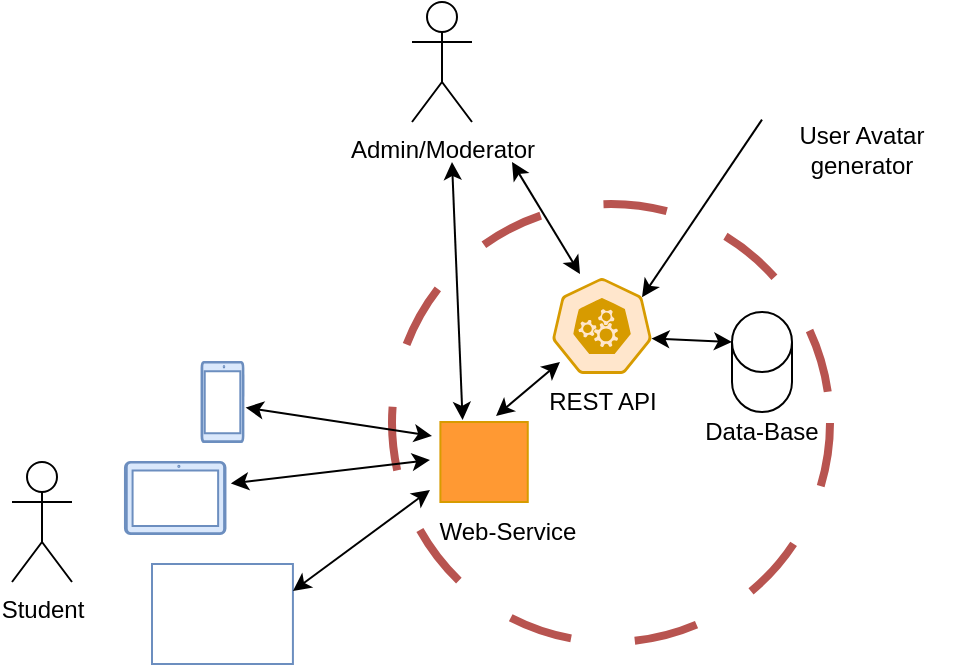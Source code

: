 <mxfile version="27.1.1">
  <diagram name="Seite-1" id="qpaN8l1QQHcvE5YasgWY">
    <mxGraphModel dx="974" dy="530" grid="1" gridSize="10" guides="1" tooltips="1" connect="1" arrows="1" fold="1" page="1" pageScale="1" pageWidth="827" pageHeight="1169" math="0" shadow="0">
      <root>
        <mxCell id="0" />
        <mxCell id="1" parent="0" />
        <mxCell id="wndlcSt03WUYDhiBYr0m-3" value="" style="ellipse;whiteSpace=wrap;html=1;aspect=fixed;dashed=1;dashPattern=8 8;fillColor=none;strokeColor=#b85450;strokeWidth=4;" vertex="1" parent="1">
          <mxGeometry x="310" y="151" width="219" height="219" as="geometry" />
        </mxCell>
        <mxCell id="wndlcSt03WUYDhiBYr0m-4" value="" style="shape=cylinder3;whiteSpace=wrap;html=1;boundedLbl=1;backgroundOutline=1;size=15;" vertex="1" parent="1">
          <mxGeometry x="480" y="205" width="30" height="50" as="geometry" />
        </mxCell>
        <mxCell id="wndlcSt03WUYDhiBYr0m-39" style="rounded=0;orthogonalLoop=1;jettySize=auto;html=1;exitX=0.9;exitY=0.2;exitDx=0;exitDy=0;exitPerimeter=0;entryX=0;entryY=0;entryDx=0;entryDy=0;endArrow=none;startFill=1;startArrow=classic;" edge="1" parent="1" source="wndlcSt03WUYDhiBYr0m-9" target="wndlcSt03WUYDhiBYr0m-37">
          <mxGeometry relative="1" as="geometry" />
        </mxCell>
        <mxCell id="wndlcSt03WUYDhiBYr0m-9" value="REST API" style="aspect=fixed;sketch=0;html=1;dashed=0;whitespace=wrap;verticalLabelPosition=bottom;verticalAlign=top;fillColor=#ffe6cc;strokeColor=#d79b00;points=[[0.005,0.63,0],[0.1,0.2,0],[0.9,0.2,0],[0.5,0,0],[0.995,0.63,0],[0.72,0.99,0],[0.5,1,0],[0.28,0.99,0]];shape=mxgraph.kubernetes.icon2;prIcon=api" vertex="1" parent="1">
          <mxGeometry x="390" y="188" width="50" height="48" as="geometry" />
        </mxCell>
        <mxCell id="wndlcSt03WUYDhiBYr0m-12" value="" style="group;fillColor=none;strokeColor=none;" vertex="1" connectable="0" parent="1">
          <mxGeometry x="310" y="260" width="90.2" height="71" as="geometry" />
        </mxCell>
        <mxCell id="wndlcSt03WUYDhiBYr0m-10" value="&lt;div&gt;&lt;br&gt;&lt;/div&gt;&lt;div&gt;&lt;br&gt;&lt;/div&gt;&lt;div&gt;&lt;br&gt;&lt;/div&gt;&lt;div&gt;&lt;br&gt;&lt;/div&gt;&lt;div&gt;&lt;br&gt;&lt;/div&gt;" style="points=[];aspect=fixed;html=1;align=center;shadow=0;dashed=0;fillColor=#FF9933;strokeColor=#d79b00;shape=mxgraph.alibaba_cloud.cwh_cloud_web_hosting;" vertex="1" parent="wndlcSt03WUYDhiBYr0m-12">
          <mxGeometry x="24.2" width="43.68" height="40" as="geometry" />
        </mxCell>
        <mxCell id="wndlcSt03WUYDhiBYr0m-11" value="Web-Service" style="text;html=1;align=center;verticalAlign=middle;whiteSpace=wrap;rounded=0;" vertex="1" parent="wndlcSt03WUYDhiBYr0m-12">
          <mxGeometry x="13" y="40" width="90.2" height="30" as="geometry" />
        </mxCell>
        <mxCell id="wndlcSt03WUYDhiBYr0m-14" value="" style="verticalLabelPosition=bottom;verticalAlign=top;html=1;shadow=0;dashed=0;strokeWidth=1;shape=mxgraph.android.tab2;strokeColor=#6c8ebf;direction=north;fillColor=#dae8fc;" vertex="1" parent="1">
          <mxGeometry x="176.48" y="280" width="50.25" height="36" as="geometry" />
        </mxCell>
        <mxCell id="wndlcSt03WUYDhiBYr0m-15" value="" style="verticalLabelPosition=bottom;verticalAlign=top;html=1;shadow=0;dashed=0;strokeWidth=1;shape=mxgraph.android.tab2;strokeColor=#6c8ebf;direction=north;fillColor=#dae8fc;" vertex="1" parent="1">
          <mxGeometry x="214.78" y="230" width="20.91" height="40" as="geometry" />
        </mxCell>
        <mxCell id="wndlcSt03WUYDhiBYr0m-18" value="" style="shape=mxgraph.networks2.icon;aspect=fixed;fillColor=none;strokeColor=#6c8ebf;network2IconShadow=1;network2bgFillColor=none;network2Icon=mxgraph.networks2.pc;network2IconYOffset=-0.059;network2IconW=1.0;network2IconH=0.71;" vertex="1" parent="1">
          <mxGeometry x="190" y="331" width="70.46" height="50" as="geometry" />
        </mxCell>
        <mxCell id="wndlcSt03WUYDhiBYr0m-20" value="Data-Base" style="text;html=1;align=center;verticalAlign=middle;whiteSpace=wrap;rounded=0;" vertex="1" parent="1">
          <mxGeometry x="465" y="250" width="60" height="30" as="geometry" />
        </mxCell>
        <mxCell id="wndlcSt03WUYDhiBYr0m-26" value="Student" style="shape=umlActor;verticalLabelPosition=bottom;verticalAlign=top;html=1;outlineConnect=0;" vertex="1" parent="1">
          <mxGeometry x="120" y="280" width="30" height="60" as="geometry" />
        </mxCell>
        <mxCell id="wndlcSt03WUYDhiBYr0m-27" value="Admin/Moderator" style="shape=umlActor;verticalLabelPosition=bottom;verticalAlign=top;html=1;outlineConnect=0;" vertex="1" parent="1">
          <mxGeometry x="320" y="50" width="30" height="60" as="geometry" />
        </mxCell>
        <mxCell id="wndlcSt03WUYDhiBYr0m-29" value="" style="endArrow=classic;startArrow=classic;html=1;rounded=0;" edge="1" parent="1">
          <mxGeometry width="50" height="50" relative="1" as="geometry">
            <mxPoint x="394" y="230" as="sourcePoint" />
            <mxPoint x="362" y="257" as="targetPoint" />
          </mxGeometry>
        </mxCell>
        <mxCell id="wndlcSt03WUYDhiBYr0m-30" value="" style="endArrow=classic;startArrow=classic;html=1;rounded=0;exitX=0.995;exitY=0.63;exitDx=0;exitDy=0;exitPerimeter=0;entryX=0;entryY=0;entryDx=0;entryDy=15;entryPerimeter=0;" edge="1" parent="1" source="wndlcSt03WUYDhiBYr0m-9" target="wndlcSt03WUYDhiBYr0m-4">
          <mxGeometry width="50" height="50" relative="1" as="geometry">
            <mxPoint x="408" y="240" as="sourcePoint" />
            <mxPoint x="380" y="280" as="targetPoint" />
          </mxGeometry>
        </mxCell>
        <mxCell id="wndlcSt03WUYDhiBYr0m-31" value="" style="endArrow=classic;startArrow=classic;html=1;rounded=0;exitX=1;exitY=0.27;exitDx=0;exitDy=0;exitPerimeter=0;" edge="1" parent="1" source="wndlcSt03WUYDhiBYr0m-18">
          <mxGeometry width="50" height="50" relative="1" as="geometry">
            <mxPoint x="220" y="400" as="sourcePoint" />
            <mxPoint x="329" y="294" as="targetPoint" />
          </mxGeometry>
        </mxCell>
        <mxCell id="wndlcSt03WUYDhiBYr0m-32" value="" style="endArrow=classic;startArrow=classic;html=1;rounded=0;exitX=0.703;exitY=1.054;exitDx=0;exitDy=0;exitPerimeter=0;" edge="1" parent="1" source="wndlcSt03WUYDhiBYr0m-14">
          <mxGeometry width="50" height="50" relative="1" as="geometry">
            <mxPoint x="300" y="405" as="sourcePoint" />
            <mxPoint x="329" y="279" as="targetPoint" />
          </mxGeometry>
        </mxCell>
        <mxCell id="wndlcSt03WUYDhiBYr0m-33" value="" style="endArrow=classic;startArrow=classic;html=1;rounded=0;exitX=0.431;exitY=1.053;exitDx=0;exitDy=0;exitPerimeter=0;" edge="1" parent="1" source="wndlcSt03WUYDhiBYr0m-15">
          <mxGeometry width="50" height="50" relative="1" as="geometry">
            <mxPoint x="350" y="330" as="sourcePoint" />
            <mxPoint x="330" y="267" as="targetPoint" />
          </mxGeometry>
        </mxCell>
        <mxCell id="wndlcSt03WUYDhiBYr0m-34" value="" style="endArrow=classic;startArrow=classic;html=1;rounded=0;entryX=0.254;entryY=-0.026;entryDx=0;entryDy=0;entryPerimeter=0;" edge="1" parent="1" target="wndlcSt03WUYDhiBYr0m-10">
          <mxGeometry width="50" height="50" relative="1" as="geometry">
            <mxPoint x="340" y="130" as="sourcePoint" />
            <mxPoint x="369" y="274" as="targetPoint" />
          </mxGeometry>
        </mxCell>
        <mxCell id="wndlcSt03WUYDhiBYr0m-35" value="" style="endArrow=classic;startArrow=classic;html=1;rounded=0;" edge="1" parent="1">
          <mxGeometry width="50" height="50" relative="1" as="geometry">
            <mxPoint x="370" y="130" as="sourcePoint" />
            <mxPoint x="404" y="186" as="targetPoint" />
          </mxGeometry>
        </mxCell>
        <mxCell id="wndlcSt03WUYDhiBYr0m-38" value="" style="group" vertex="1" connectable="0" parent="1">
          <mxGeometry x="488" y="90" width="107" height="48.81" as="geometry" />
        </mxCell>
        <mxCell id="wndlcSt03WUYDhiBYr0m-36" value="" style="shape=image;verticalLabelPosition=bottom;labelBackgroundColor=default;verticalAlign=top;aspect=fixed;imageAspect=0;image=https://www.dicebear.com/logo.svg;" vertex="1" parent="wndlcSt03WUYDhiBYr0m-38">
          <mxGeometry width="107" height="18.81" as="geometry" />
        </mxCell>
        <mxCell id="wndlcSt03WUYDhiBYr0m-37" value="User Avatar generator" style="text;html=1;align=center;verticalAlign=middle;whiteSpace=wrap;rounded=0;" vertex="1" parent="wndlcSt03WUYDhiBYr0m-38">
          <mxGeometry x="7" y="18.81" width="100" height="30" as="geometry" />
        </mxCell>
      </root>
    </mxGraphModel>
  </diagram>
</mxfile>
